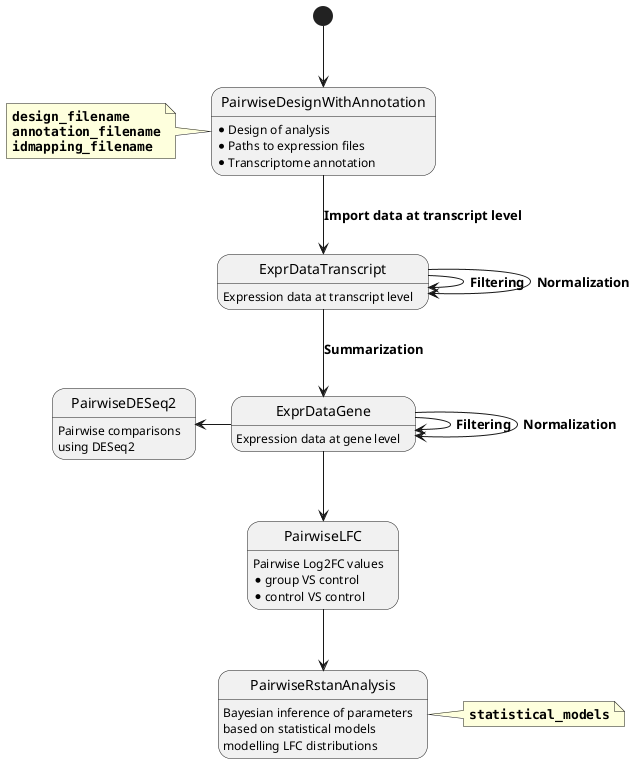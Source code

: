 @startuml
[*] --> PairwiseDesignWithAnnotation
PairwiseDesignWithAnnotation: * Design of analysis 
PairwiseDesignWithAnnotation: * Paths to expression files 
PairwiseDesignWithAnnotation: * Transcriptome annotation
note left
 **""design_filename""**
 **""annotation_filename""**
 **""idmapping_filename""**
end note
PairwiseDesignWithAnnotation --> ExprDataTranscript : **Import data at transcript level**
ExprDataTranscript : Expression data at transcript level
ExprDataTranscript --> ExprDataTranscript : **Filtering**
ExprDataTranscript --> ExprDataTranscript : **Normalization**
ExprDataTranscript --> ExprDataGene : **Summarization**
ExprDataGene : Expression data at gene level
ExprDataGene --> ExprDataGene : **Filtering**
ExprDataGene --> ExprDataGene : **Normalization**
ExprDataGene --> PairwiseLFC
PairwiseLFC: Pairwise Log2FC values
PairwiseLFC: * group VS control
PairwiseLFC: * control VS control
PairwiseLFC --> PairwiseRstanAnalysis
note right
 **""statistical_models""**
end note
PairwiseRstanAnalysis: Bayesian inference of parameters
PairwiseRstanAnalysis: based on statistical models
PairwiseRstanAnalysis: modelling LFC distributions
ExprDataGene -left-> PairwiseDESeq2
PairwiseDESeq2: Pairwise comparisons
PairwiseDESeq2: using DESeq2
@enduml